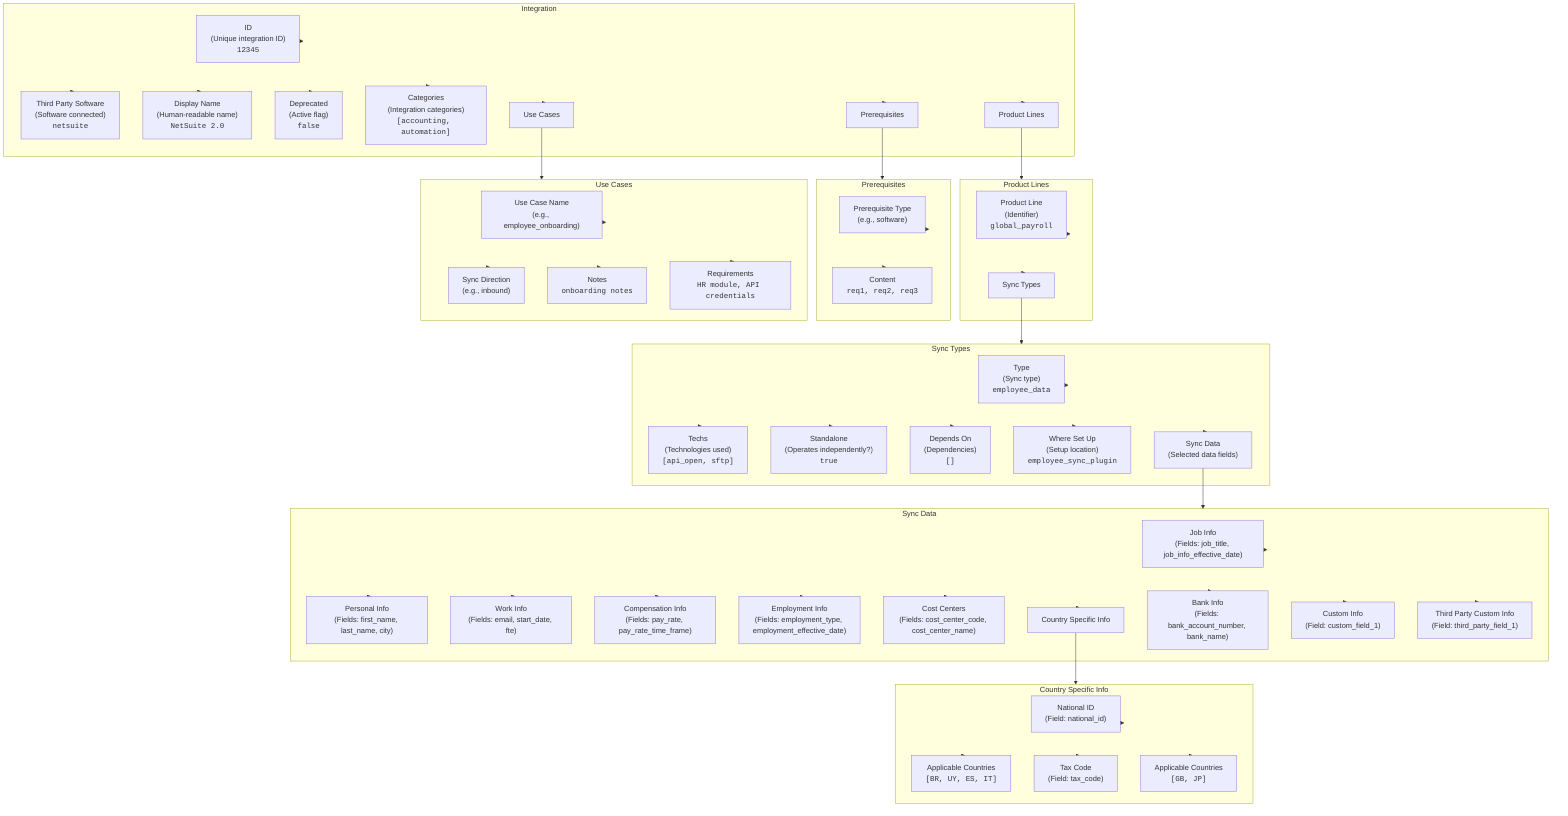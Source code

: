 flowchart TD
  %% Integration node and its properties
  subgraph Integration[Integration]
    A1["ID<br>(Unique integration ID)<br><code>12345</code>"]
    A2["Third Party Software<br>(Software connected)<br><code>netsuite</code>"]
    A3["Display Name<br>(Human-readable name)<br><code>NetSuite 2.0</code>"]
    A4["Deprecated<br>(Active flag)<br><code>false</code>"]
    A5["Categories<br>(Integration categories)<br><code>[accounting, automation]</code>"]
    A6["Product Lines"]
    A7["Prerequisites"]
    A8["Use Cases"]
  end

  Integration --> A1
  Integration --> A2
  Integration --> A3
  Integration --> A4
  Integration --> A5
  Integration --> A6
  Integration --> A7
  Integration --> A8

  %% Product Lines subgraph
  subgraph PL [Product Lines]
    B1["Product Line<br>(Identifier)<br><code>global_payroll</code>"]
    B2["Sync Types"]
  end
  A6 --> PL
  PL --> B1
  PL --> B2

  %% Sync Types subgraph
  subgraph ST [Sync Types]
    C1["Type<br>(Sync type)<br><code>employee_data</code>"]
    C2["Techs<br>(Technologies used)<br><code>[api_open, sftp]</code>"]
    C3["Standalone<br>(Operates independently?)<br><code>true</code>"]
    C4["Depends On<br>(Dependencies)<br><code>[]</code>"]
    C5["Where Set Up<br>(Setup location)<br><code>employee_sync_plugin</code>"]
    C6["Sync Data<br>(Selected data fields)"]
  end
  B2 --> ST
  ST --> C1
  ST --> C2
  ST --> C3
  ST --> C4
  ST --> C5
  ST --> C6

  %% Sync Data subgraph
  subgraph SD [Sync Data]
    D1["Job Info<br>(Fields: job_title, job_info_effective_date)"]
    D2["Personal Info<br>(Fields: first_name, last_name, city)"]
    D3["Work Info<br>(Fields: email, start_date, fte)"]
    D4["Compensation Info<br>(Fields: pay_rate, pay_rate_time_frame)"]
    D5["Employment Info<br>(Fields: employment_type, employment_effective_date)"]
    D6["Cost Centers<br>(Fields: cost_center_code, cost_center_name)"]
    D7["Country Specific Info"]
    D8["Bank Info<br>(Fields: bank_account_number, bank_name)"]
    D9["Custom Info<br>(Field: custom_field_1)"]
    D10["Third Party Custom Info<br>(Field: third_party_field_1)"]
  end
  C6 --> SD
  SD --> D1
  SD --> D2
  SD --> D3
  SD --> D4
  SD --> D5
  SD --> D6
  SD --> D7
  SD --> D8
  SD --> D9
  SD --> D10

  %% Expand Country Specific Info
  subgraph CSI [Country Specific Info]
    E1["National ID<br>(Field: national_id)"]
    E2["Applicable Countries<br><code>[BR, UY, ES, IT]</code>"]
    E3["Tax Code<br>(Field: tax_code)"]
    E4["Applicable Countries<br><code>[GB, JP]</code>"]
  end
  D7 --> CSI
  CSI --> E1
  CSI --> E2
  CSI --> E3
  CSI --> E4

  %% Expand Prerequisites
  subgraph PR [Prerequisites]
    F1["Prerequisite Type<br>(e.g., software)"]
    F2["Content<br><code>req1, req2, req3</code>"]
  end
  A7 --> PR
  PR --> F1
  PR --> F2

  %% Expand Use Cases
  subgraph UC [Use Cases]
    G1["Use Case Name<br>(e.g., employee_onboarding)"]
    G2["Sync Direction<br>(e.g., inbound)"]
    G3["Notes<br><code>onboarding notes</code>"]
    G4["Requirements<br><code>HR module, API credentials</code>"]
  end
  A8 --> UC
  UC --> G1
  UC --> G2
  UC --> G3
  UC --> G4